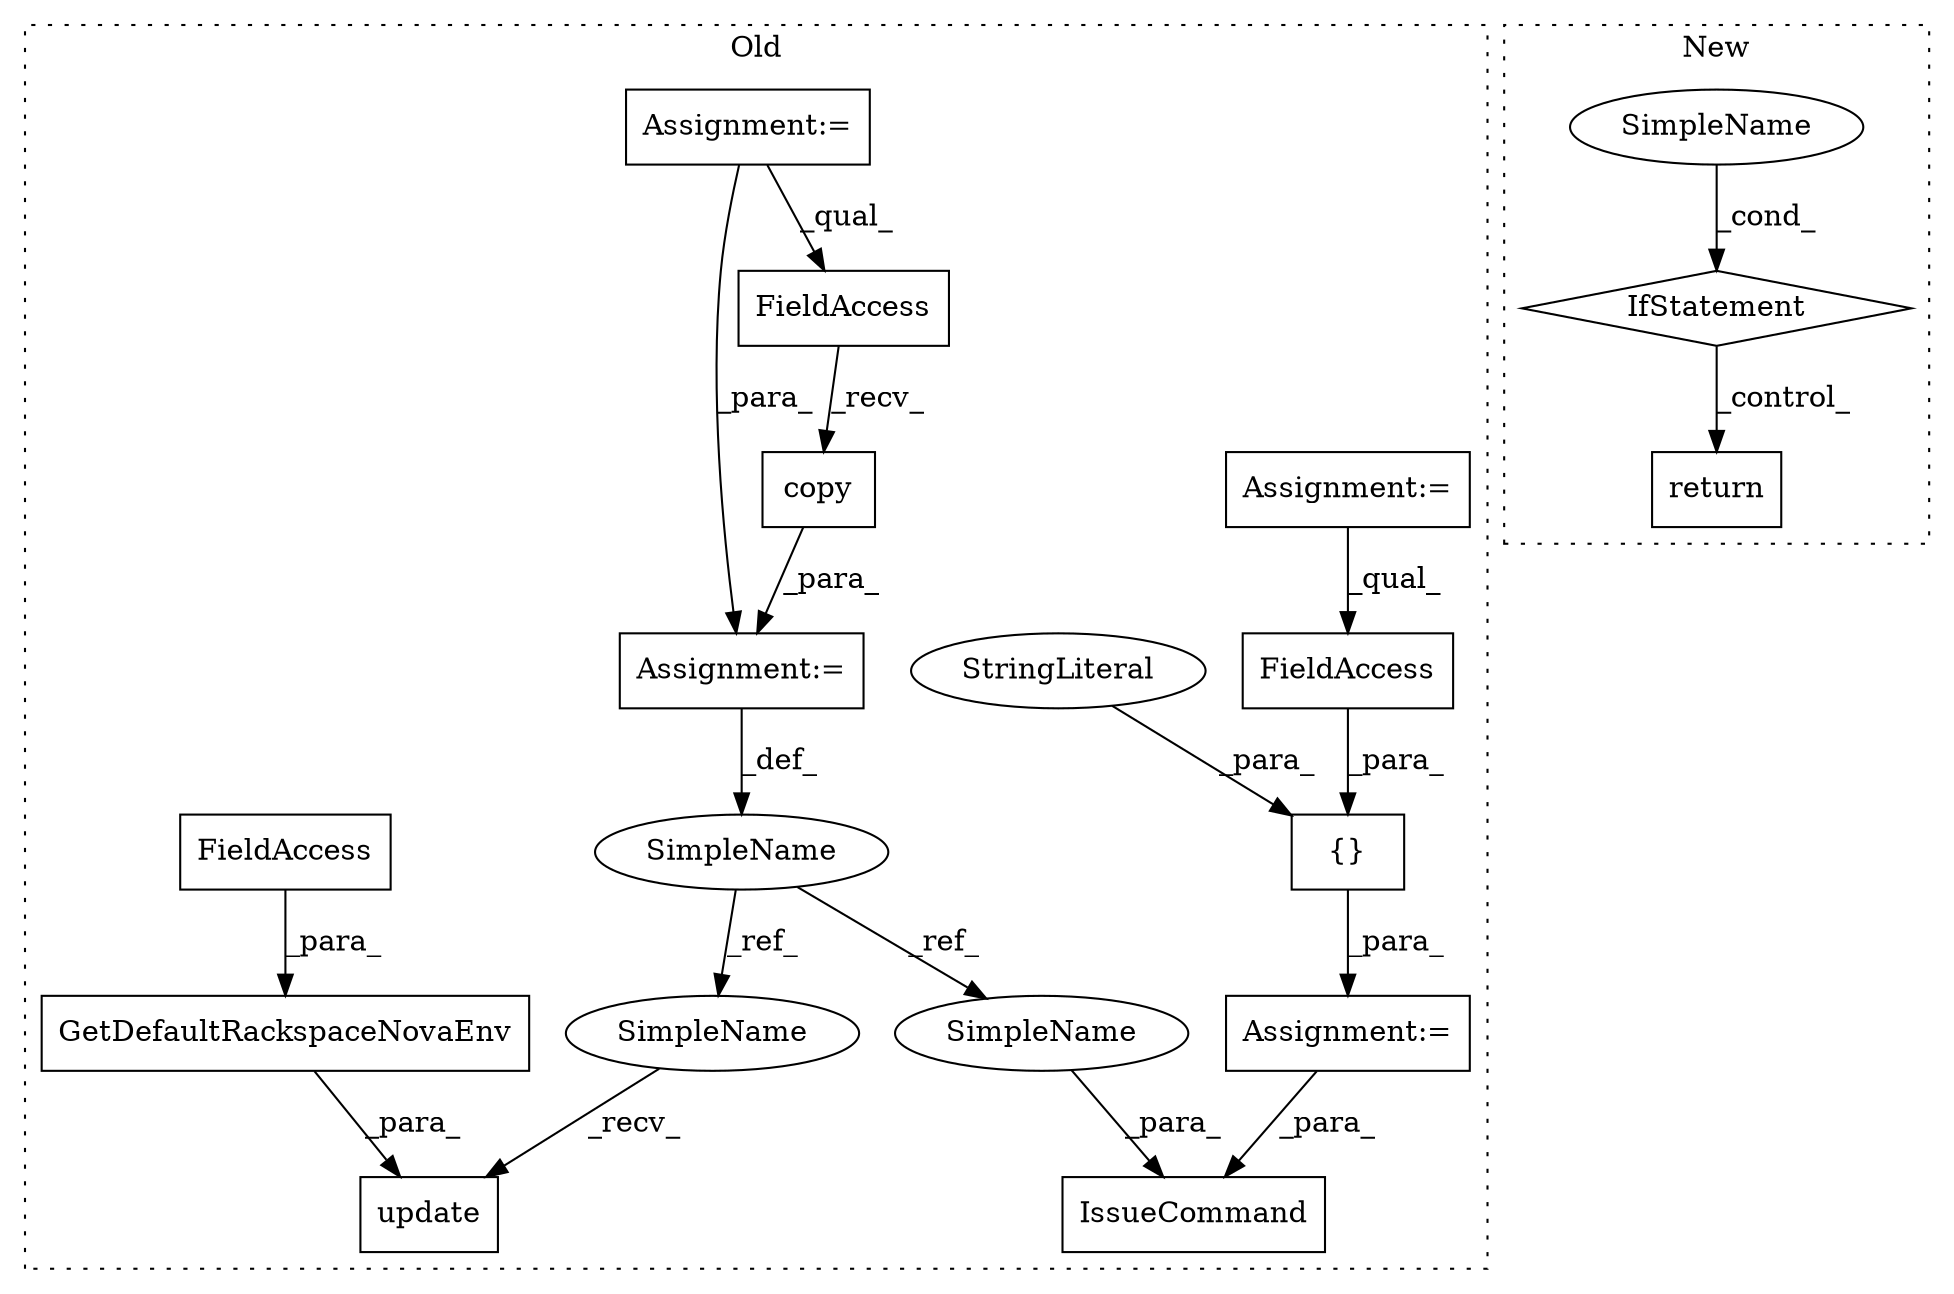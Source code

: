 digraph G {
subgraph cluster0 {
1 [label="IssueCommand" a="32" s="3876,3909" l="13,1" shape="box"];
3 [label="Assignment:=" a="7" s="3767" l="1" shape="box"];
4 [label="{}" a="4" s="3780,3820" l="1,1" shape="box"];
5 [label="StringLiteral" a="45" s="3797" l="13" shape="ellipse"];
6 [label="FieldAccess" a="22" s="3781" l="15" shape="box"];
7 [label="Assignment:=" a="7" s="3521" l="5" shape="box"];
8 [label="copy" a="32" s="3679" l="6" shape="box"];
9 [label="update" a="32" s="3700,3749" l="7,1" shape="box"];
10 [label="FieldAccess" a="22" s="3668" l="10" shape="box"];
11 [label="GetDefaultRackspaceNovaEnv" a="32" s="3712,3748" l="27,1" shape="box"];
12 [label="FieldAccess" a="22" s="3739" l="9" shape="box"];
13 [label="SimpleName" a="42" s="3659" l="8" shape="ellipse"];
14 [label="Assignment:=" a="7" s="3509" l="2" shape="box"];
15 [label="Assignment:=" a="7" s="3667" l="1" shape="box"];
18 [label="SimpleName" a="42" s="3691" l="8" shape="ellipse"];
19 [label="SimpleName" a="42" s="3901" l="8" shape="ellipse"];
label = "Old";
style="dotted";
}
subgraph cluster1 {
2 [label="IfStatement" a="25" s="5636,5664" l="4,2" shape="diamond"];
16 [label="SimpleName" a="42" s="" l="" shape="ellipse"];
17 [label="return" a="41" s="5674" l="7" shape="box"];
label = "New";
style="dotted";
}
2 -> 17 [label="_control_"];
3 -> 1 [label="_para_"];
4 -> 3 [label="_para_"];
5 -> 4 [label="_para_"];
6 -> 4 [label="_para_"];
7 -> 6 [label="_qual_"];
8 -> 15 [label="_para_"];
10 -> 8 [label="_recv_"];
11 -> 9 [label="_para_"];
12 -> 11 [label="_para_"];
13 -> 18 [label="_ref_"];
13 -> 19 [label="_ref_"];
14 -> 10 [label="_qual_"];
14 -> 15 [label="_para_"];
15 -> 13 [label="_def_"];
16 -> 2 [label="_cond_"];
18 -> 9 [label="_recv_"];
19 -> 1 [label="_para_"];
}